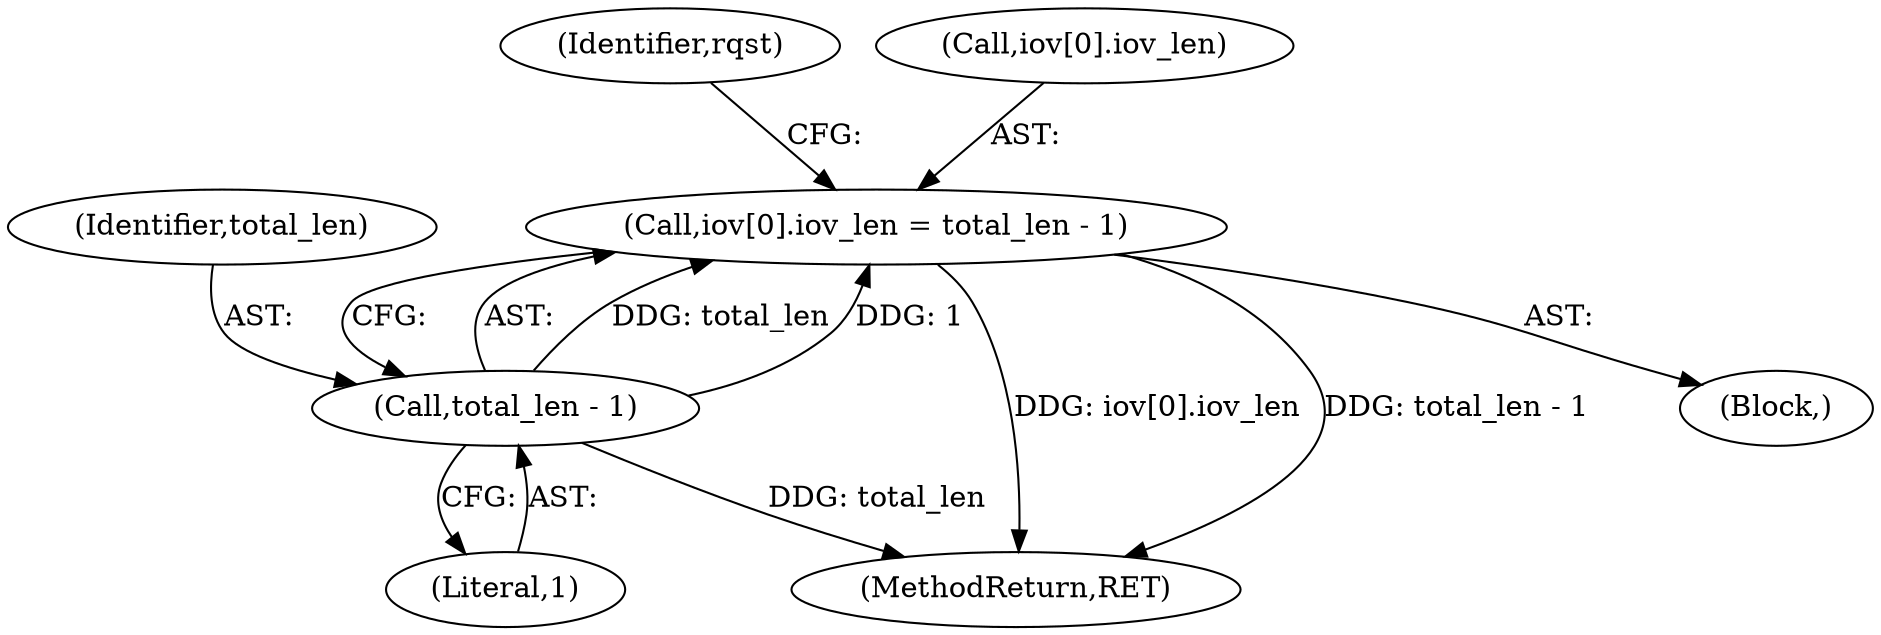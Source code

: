 digraph "0_linux_6a3eb3360667170988f8a6477f6686242061488a@array" {
"1000268" [label="(Call,iov[0].iov_len = total_len - 1)"];
"1000274" [label="(Call,total_len - 1)"];
"1000279" [label="(Identifier,rqst)"];
"1000392" [label="(MethodReturn,RET)"];
"1000276" [label="(Literal,1)"];
"1000275" [label="(Identifier,total_len)"];
"1000269" [label="(Call,iov[0].iov_len)"];
"1000274" [label="(Call,total_len - 1)"];
"1000268" [label="(Call,iov[0].iov_len = total_len - 1)"];
"1000107" [label="(Block,)"];
"1000268" -> "1000107"  [label="AST: "];
"1000268" -> "1000274"  [label="CFG: "];
"1000269" -> "1000268"  [label="AST: "];
"1000274" -> "1000268"  [label="AST: "];
"1000279" -> "1000268"  [label="CFG: "];
"1000268" -> "1000392"  [label="DDG: iov[0].iov_len"];
"1000268" -> "1000392"  [label="DDG: total_len - 1"];
"1000274" -> "1000268"  [label="DDG: total_len"];
"1000274" -> "1000268"  [label="DDG: 1"];
"1000274" -> "1000276"  [label="CFG: "];
"1000275" -> "1000274"  [label="AST: "];
"1000276" -> "1000274"  [label="AST: "];
"1000274" -> "1000392"  [label="DDG: total_len"];
}
